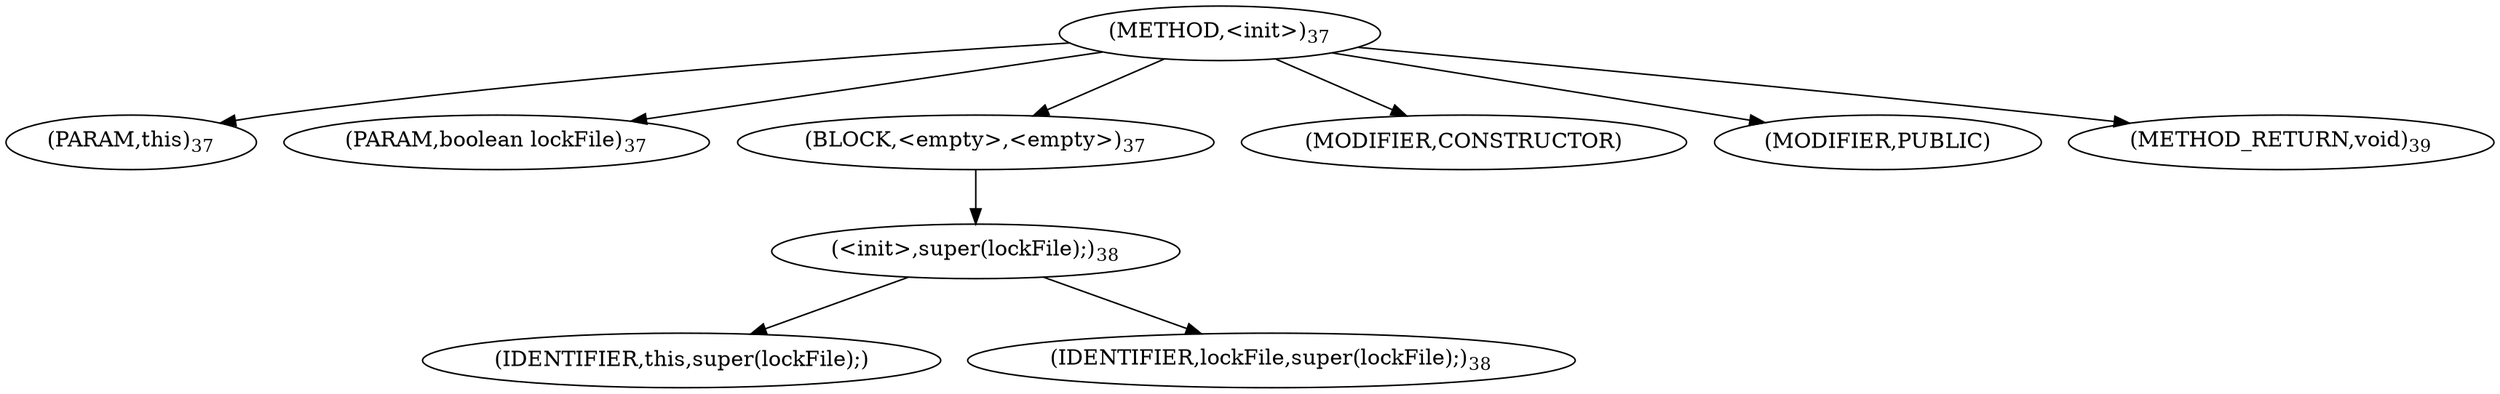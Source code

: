 digraph "&lt;init&gt;" {  
"17" [label = <(METHOD,&lt;init&gt;)<SUB>37</SUB>> ]
"4" [label = <(PARAM,this)<SUB>37</SUB>> ]
"18" [label = <(PARAM,boolean lockFile)<SUB>37</SUB>> ]
"19" [label = <(BLOCK,&lt;empty&gt;,&lt;empty&gt;)<SUB>37</SUB>> ]
"20" [label = <(&lt;init&gt;,super(lockFile);)<SUB>38</SUB>> ]
"3" [label = <(IDENTIFIER,this,super(lockFile);)> ]
"21" [label = <(IDENTIFIER,lockFile,super(lockFile);)<SUB>38</SUB>> ]
"22" [label = <(MODIFIER,CONSTRUCTOR)> ]
"23" [label = <(MODIFIER,PUBLIC)> ]
"24" [label = <(METHOD_RETURN,void)<SUB>39</SUB>> ]
  "17" -> "4" 
  "17" -> "18" 
  "17" -> "19" 
  "17" -> "22" 
  "17" -> "23" 
  "17" -> "24" 
  "19" -> "20" 
  "20" -> "3" 
  "20" -> "21" 
}
